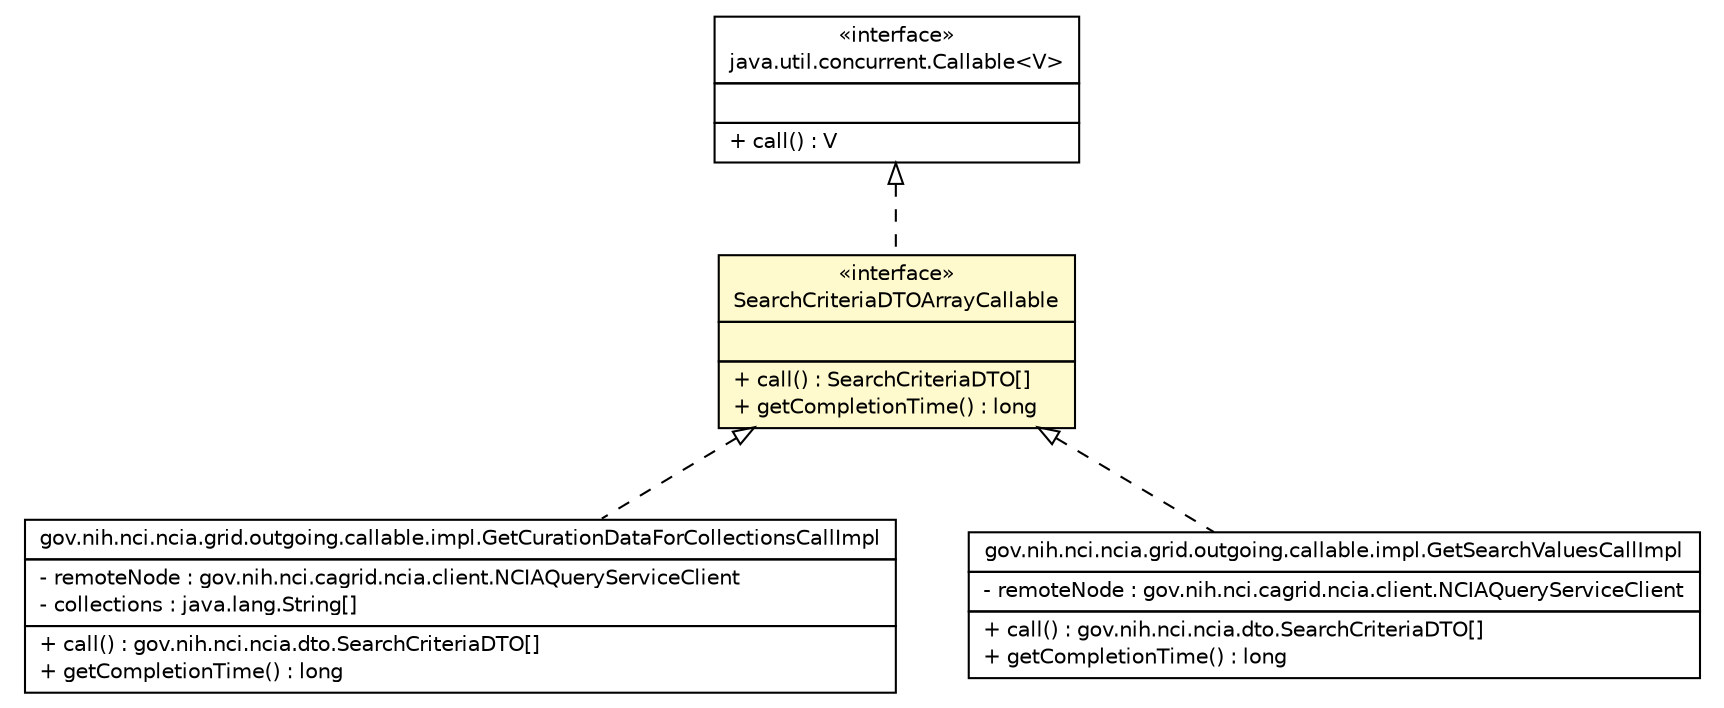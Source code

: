 #!/usr/local/bin/dot
#
# Class diagram 
# Generated by UmlGraph version 4.8 (http://www.spinellis.gr/sw/umlgraph)
#

digraph G {
	edge [fontname="Helvetica",fontsize=10,labelfontname="Helvetica",labelfontsize=10];
	node [fontname="Helvetica",fontsize=10,shape=plaintext];
	// gov.nih.nci.ncia.grid.outgoing.callable.SearchCriteriaDTOArrayCallable
	c34482 [label=<<table border="0" cellborder="1" cellspacing="0" cellpadding="2" port="p" bgcolor="lemonChiffon" href="./SearchCriteriaDTOArrayCallable.html">
		<tr><td><table border="0" cellspacing="0" cellpadding="1">
			<tr><td> &laquo;interface&raquo; </td></tr>
			<tr><td> SearchCriteriaDTOArrayCallable </td></tr>
		</table></td></tr>
		<tr><td><table border="0" cellspacing="0" cellpadding="1">
			<tr><td align="left">  </td></tr>
		</table></td></tr>
		<tr><td><table border="0" cellspacing="0" cellpadding="1">
			<tr><td align="left"> + call() : SearchCriteriaDTO[] </td></tr>
			<tr><td align="left"> + getCompletionTime() : long </td></tr>
		</table></td></tr>
		</table>>, fontname="Helvetica", fontcolor="black", fontsize=10.0];
	// gov.nih.nci.ncia.grid.outgoing.callable.impl.GetCurationDataForCollectionsCallImpl
	c34487 [label=<<table border="0" cellborder="1" cellspacing="0" cellpadding="2" port="p" href="./impl/GetCurationDataForCollectionsCallImpl.html">
		<tr><td><table border="0" cellspacing="0" cellpadding="1">
			<tr><td> gov.nih.nci.ncia.grid.outgoing.callable.impl.GetCurationDataForCollectionsCallImpl </td></tr>
		</table></td></tr>
		<tr><td><table border="0" cellspacing="0" cellpadding="1">
			<tr><td align="left"> - remoteNode : gov.nih.nci.cagrid.ncia.client.NCIAQueryServiceClient </td></tr>
			<tr><td align="left"> - collections : java.lang.String[] </td></tr>
		</table></td></tr>
		<tr><td><table border="0" cellspacing="0" cellpadding="1">
			<tr><td align="left"> + call() : gov.nih.nci.ncia.dto.SearchCriteriaDTO[] </td></tr>
			<tr><td align="left"> + getCompletionTime() : long </td></tr>
		</table></td></tr>
		</table>>, fontname="Helvetica", fontcolor="black", fontsize=10.0];
	// gov.nih.nci.ncia.grid.outgoing.callable.impl.GetSearchValuesCallImpl
	c34493 [label=<<table border="0" cellborder="1" cellspacing="0" cellpadding="2" port="p" href="./impl/GetSearchValuesCallImpl.html">
		<tr><td><table border="0" cellspacing="0" cellpadding="1">
			<tr><td> gov.nih.nci.ncia.grid.outgoing.callable.impl.GetSearchValuesCallImpl </td></tr>
		</table></td></tr>
		<tr><td><table border="0" cellspacing="0" cellpadding="1">
			<tr><td align="left"> - remoteNode : gov.nih.nci.cagrid.ncia.client.NCIAQueryServiceClient </td></tr>
		</table></td></tr>
		<tr><td><table border="0" cellspacing="0" cellpadding="1">
			<tr><td align="left"> + call() : gov.nih.nci.ncia.dto.SearchCriteriaDTO[] </td></tr>
			<tr><td align="left"> + getCompletionTime() : long </td></tr>
		</table></td></tr>
		</table>>, fontname="Helvetica", fontcolor="black", fontsize=10.0];
	//gov.nih.nci.ncia.grid.outgoing.callable.SearchCriteriaDTOArrayCallable implements java.util.concurrent.Callable<V>
	c34625:p -> c34482:p [dir=back,arrowtail=empty,style=dashed];
	//gov.nih.nci.ncia.grid.outgoing.callable.impl.GetCurationDataForCollectionsCallImpl implements gov.nih.nci.ncia.grid.outgoing.callable.SearchCriteriaDTOArrayCallable
	c34482:p -> c34487:p [dir=back,arrowtail=empty,style=dashed];
	//gov.nih.nci.ncia.grid.outgoing.callable.impl.GetSearchValuesCallImpl implements gov.nih.nci.ncia.grid.outgoing.callable.SearchCriteriaDTOArrayCallable
	c34482:p -> c34493:p [dir=back,arrowtail=empty,style=dashed];
	// java.util.concurrent.Callable<V>
	c34625 [label=<<table border="0" cellborder="1" cellspacing="0" cellpadding="2" port="p" href="http://java.sun.com/j2se/1.4.2/docs/api/java/util/concurrent/Callable.html">
		<tr><td><table border="0" cellspacing="0" cellpadding="1">
			<tr><td> &laquo;interface&raquo; </td></tr>
			<tr><td> java.util.concurrent.Callable&lt;V&gt; </td></tr>
		</table></td></tr>
		<tr><td><table border="0" cellspacing="0" cellpadding="1">
			<tr><td align="left">  </td></tr>
		</table></td></tr>
		<tr><td><table border="0" cellspacing="0" cellpadding="1">
			<tr><td align="left"> + call() : V </td></tr>
		</table></td></tr>
		</table>>, fontname="Helvetica", fontcolor="black", fontsize=10.0];
}

